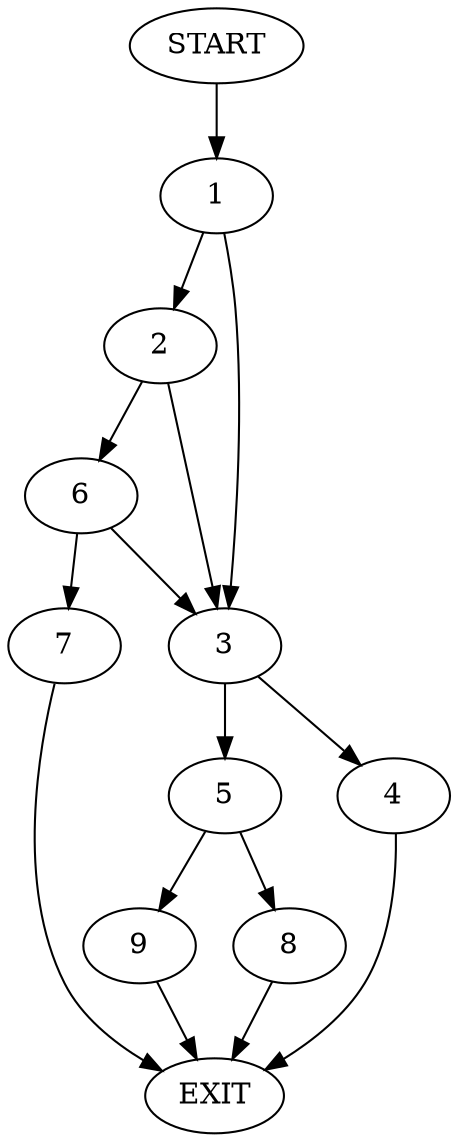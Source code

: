 digraph {
0 [label="START"]
10 [label="EXIT"]
0 -> 1
1 -> 2
1 -> 3
3 -> 4
3 -> 5
2 -> 3
2 -> 6
6 -> 7
6 -> 3
7 -> 10
5 -> 8
5 -> 9
4 -> 10
9 -> 10
8 -> 10
}
